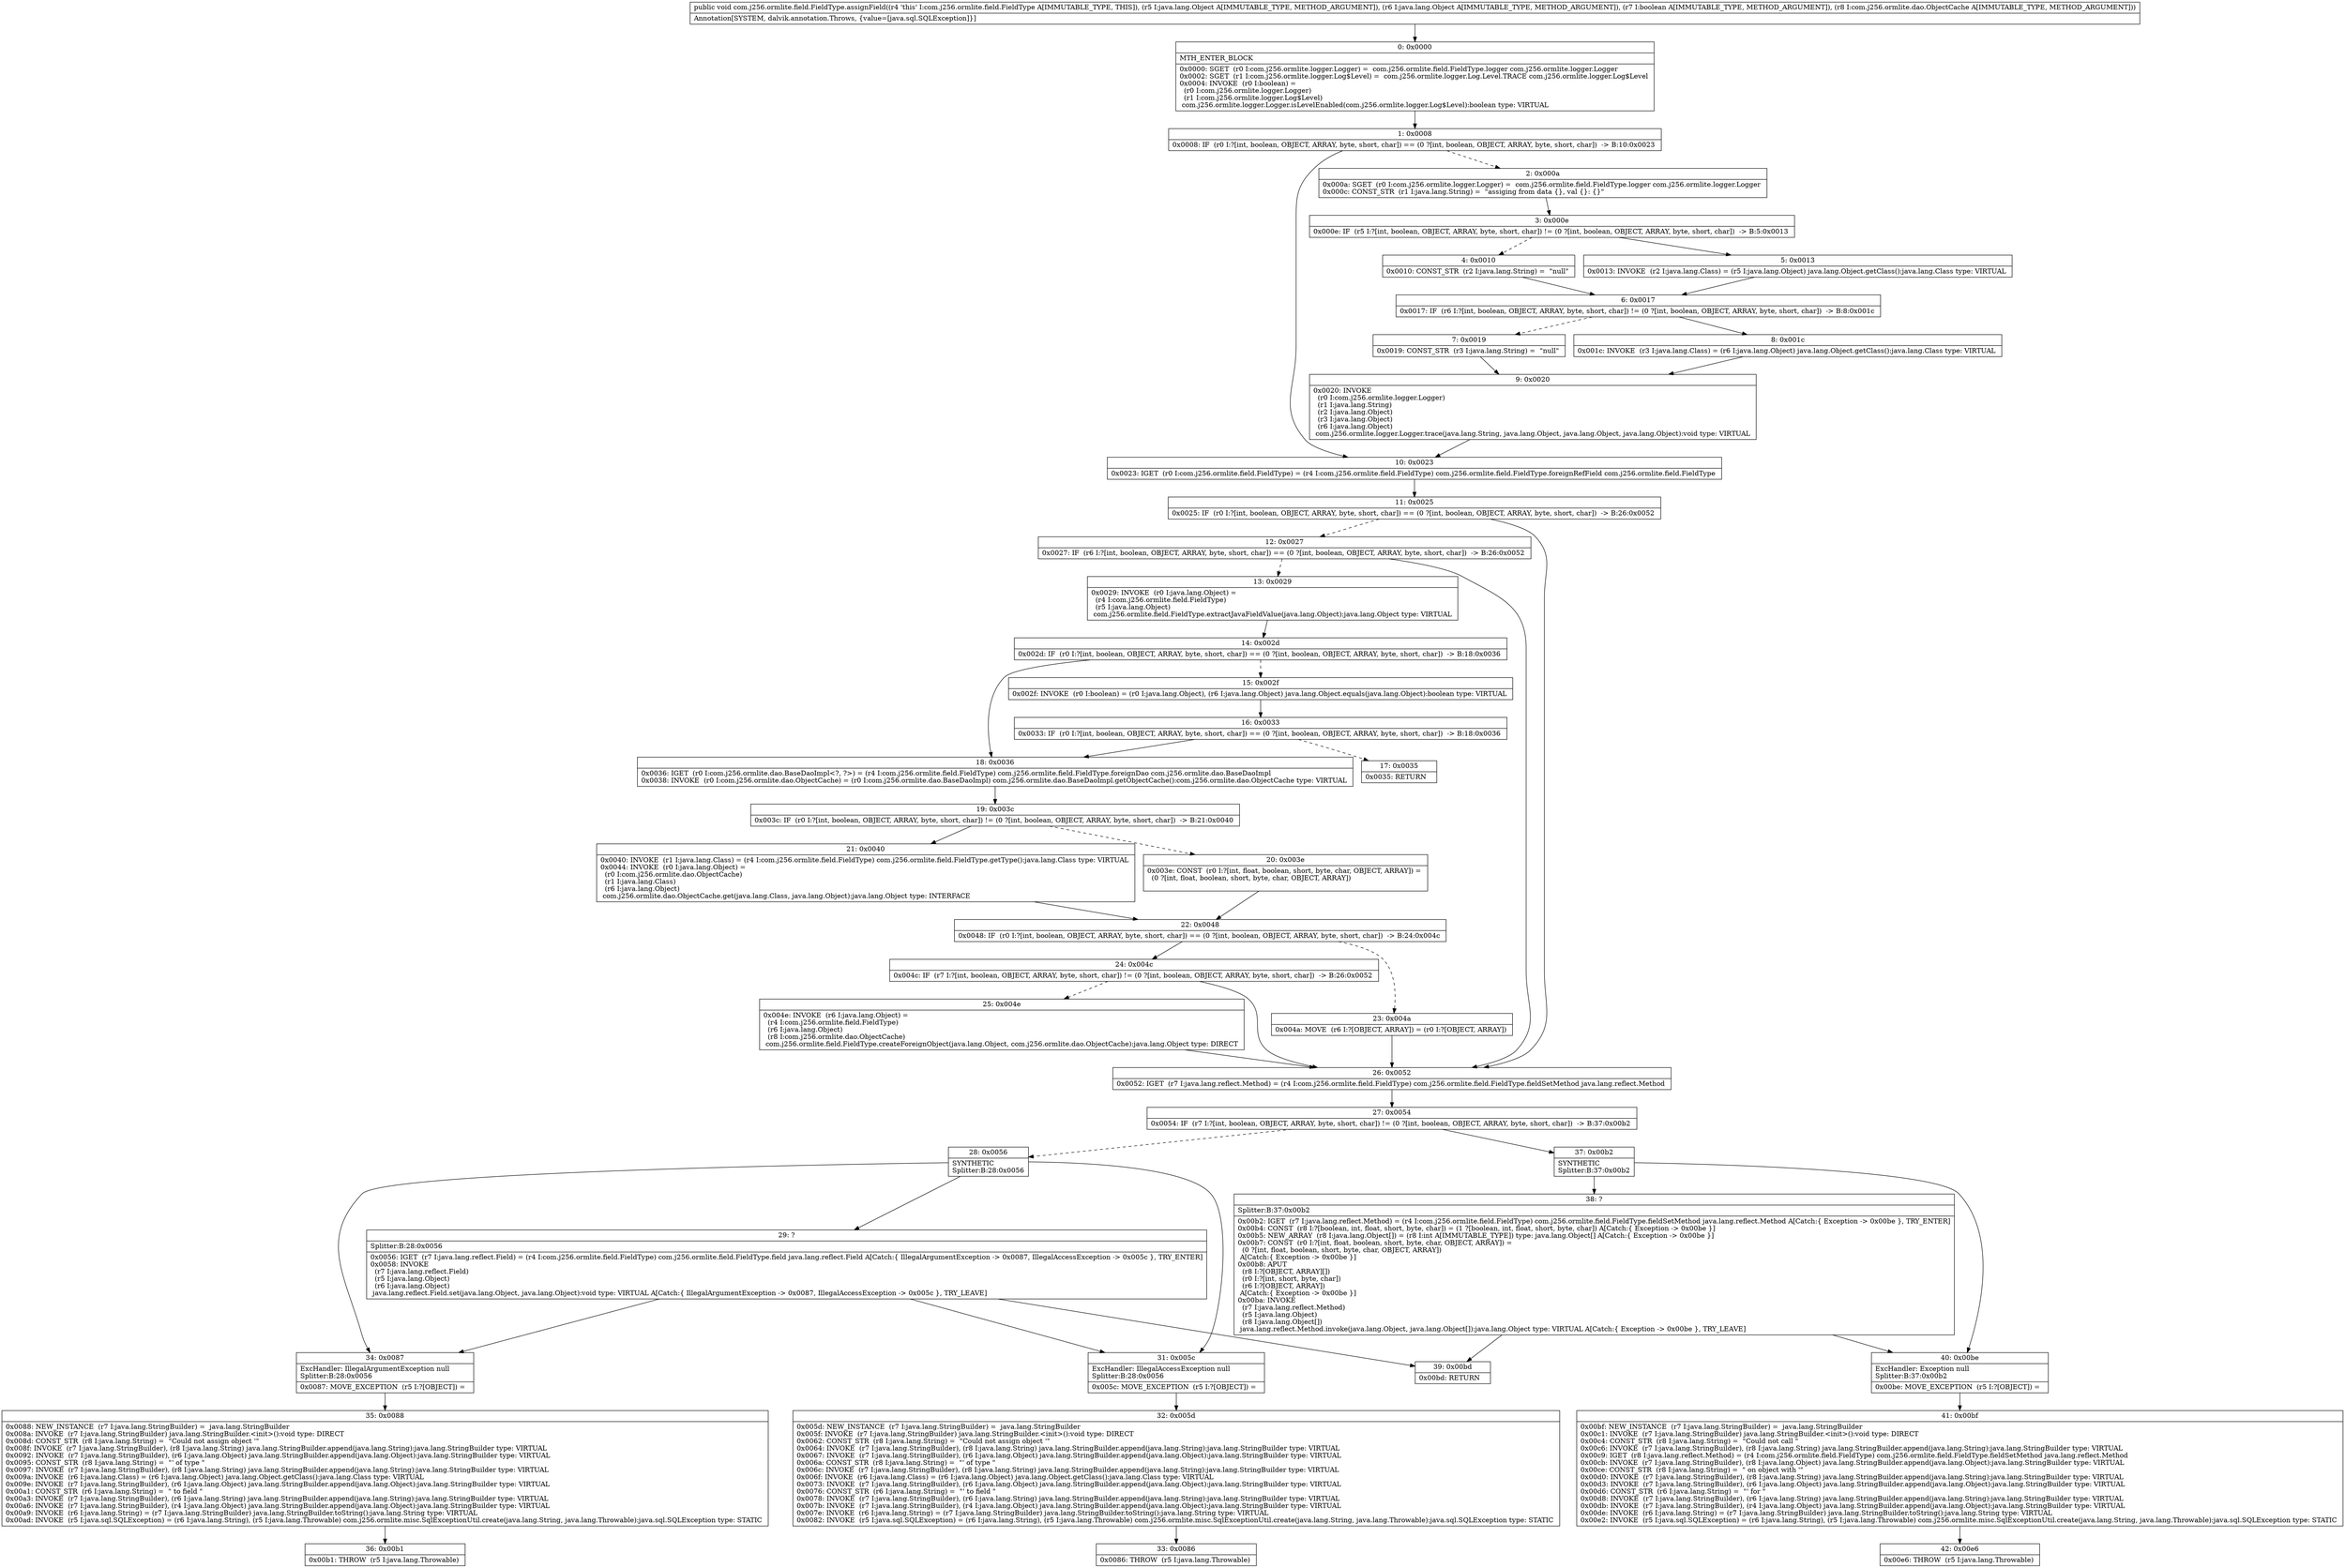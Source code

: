 digraph "CFG forcom.j256.ormlite.field.FieldType.assignField(Ljava\/lang\/Object;Ljava\/lang\/Object;ZLcom\/j256\/ormlite\/dao\/ObjectCache;)V" {
Node_0 [shape=record,label="{0\:\ 0x0000|MTH_ENTER_BLOCK\l|0x0000: SGET  (r0 I:com.j256.ormlite.logger.Logger) =  com.j256.ormlite.field.FieldType.logger com.j256.ormlite.logger.Logger \l0x0002: SGET  (r1 I:com.j256.ormlite.logger.Log$Level) =  com.j256.ormlite.logger.Log.Level.TRACE com.j256.ormlite.logger.Log$Level \l0x0004: INVOKE  (r0 I:boolean) = \l  (r0 I:com.j256.ormlite.logger.Logger)\l  (r1 I:com.j256.ormlite.logger.Log$Level)\l com.j256.ormlite.logger.Logger.isLevelEnabled(com.j256.ormlite.logger.Log$Level):boolean type: VIRTUAL \l}"];
Node_1 [shape=record,label="{1\:\ 0x0008|0x0008: IF  (r0 I:?[int, boolean, OBJECT, ARRAY, byte, short, char]) == (0 ?[int, boolean, OBJECT, ARRAY, byte, short, char])  \-\> B:10:0x0023 \l}"];
Node_2 [shape=record,label="{2\:\ 0x000a|0x000a: SGET  (r0 I:com.j256.ormlite.logger.Logger) =  com.j256.ormlite.field.FieldType.logger com.j256.ormlite.logger.Logger \l0x000c: CONST_STR  (r1 I:java.lang.String) =  \"assiging from data \{\}, val \{\}: \{\}\" \l}"];
Node_3 [shape=record,label="{3\:\ 0x000e|0x000e: IF  (r5 I:?[int, boolean, OBJECT, ARRAY, byte, short, char]) != (0 ?[int, boolean, OBJECT, ARRAY, byte, short, char])  \-\> B:5:0x0013 \l}"];
Node_4 [shape=record,label="{4\:\ 0x0010|0x0010: CONST_STR  (r2 I:java.lang.String) =  \"null\" \l}"];
Node_5 [shape=record,label="{5\:\ 0x0013|0x0013: INVOKE  (r2 I:java.lang.Class) = (r5 I:java.lang.Object) java.lang.Object.getClass():java.lang.Class type: VIRTUAL \l}"];
Node_6 [shape=record,label="{6\:\ 0x0017|0x0017: IF  (r6 I:?[int, boolean, OBJECT, ARRAY, byte, short, char]) != (0 ?[int, boolean, OBJECT, ARRAY, byte, short, char])  \-\> B:8:0x001c \l}"];
Node_7 [shape=record,label="{7\:\ 0x0019|0x0019: CONST_STR  (r3 I:java.lang.String) =  \"null\" \l}"];
Node_8 [shape=record,label="{8\:\ 0x001c|0x001c: INVOKE  (r3 I:java.lang.Class) = (r6 I:java.lang.Object) java.lang.Object.getClass():java.lang.Class type: VIRTUAL \l}"];
Node_9 [shape=record,label="{9\:\ 0x0020|0x0020: INVOKE  \l  (r0 I:com.j256.ormlite.logger.Logger)\l  (r1 I:java.lang.String)\l  (r2 I:java.lang.Object)\l  (r3 I:java.lang.Object)\l  (r6 I:java.lang.Object)\l com.j256.ormlite.logger.Logger.trace(java.lang.String, java.lang.Object, java.lang.Object, java.lang.Object):void type: VIRTUAL \l}"];
Node_10 [shape=record,label="{10\:\ 0x0023|0x0023: IGET  (r0 I:com.j256.ormlite.field.FieldType) = (r4 I:com.j256.ormlite.field.FieldType) com.j256.ormlite.field.FieldType.foreignRefField com.j256.ormlite.field.FieldType \l}"];
Node_11 [shape=record,label="{11\:\ 0x0025|0x0025: IF  (r0 I:?[int, boolean, OBJECT, ARRAY, byte, short, char]) == (0 ?[int, boolean, OBJECT, ARRAY, byte, short, char])  \-\> B:26:0x0052 \l}"];
Node_12 [shape=record,label="{12\:\ 0x0027|0x0027: IF  (r6 I:?[int, boolean, OBJECT, ARRAY, byte, short, char]) == (0 ?[int, boolean, OBJECT, ARRAY, byte, short, char])  \-\> B:26:0x0052 \l}"];
Node_13 [shape=record,label="{13\:\ 0x0029|0x0029: INVOKE  (r0 I:java.lang.Object) = \l  (r4 I:com.j256.ormlite.field.FieldType)\l  (r5 I:java.lang.Object)\l com.j256.ormlite.field.FieldType.extractJavaFieldValue(java.lang.Object):java.lang.Object type: VIRTUAL \l}"];
Node_14 [shape=record,label="{14\:\ 0x002d|0x002d: IF  (r0 I:?[int, boolean, OBJECT, ARRAY, byte, short, char]) == (0 ?[int, boolean, OBJECT, ARRAY, byte, short, char])  \-\> B:18:0x0036 \l}"];
Node_15 [shape=record,label="{15\:\ 0x002f|0x002f: INVOKE  (r0 I:boolean) = (r0 I:java.lang.Object), (r6 I:java.lang.Object) java.lang.Object.equals(java.lang.Object):boolean type: VIRTUAL \l}"];
Node_16 [shape=record,label="{16\:\ 0x0033|0x0033: IF  (r0 I:?[int, boolean, OBJECT, ARRAY, byte, short, char]) == (0 ?[int, boolean, OBJECT, ARRAY, byte, short, char])  \-\> B:18:0x0036 \l}"];
Node_17 [shape=record,label="{17\:\ 0x0035|0x0035: RETURN   \l}"];
Node_18 [shape=record,label="{18\:\ 0x0036|0x0036: IGET  (r0 I:com.j256.ormlite.dao.BaseDaoImpl\<?, ?\>) = (r4 I:com.j256.ormlite.field.FieldType) com.j256.ormlite.field.FieldType.foreignDao com.j256.ormlite.dao.BaseDaoImpl \l0x0038: INVOKE  (r0 I:com.j256.ormlite.dao.ObjectCache) = (r0 I:com.j256.ormlite.dao.BaseDaoImpl) com.j256.ormlite.dao.BaseDaoImpl.getObjectCache():com.j256.ormlite.dao.ObjectCache type: VIRTUAL \l}"];
Node_19 [shape=record,label="{19\:\ 0x003c|0x003c: IF  (r0 I:?[int, boolean, OBJECT, ARRAY, byte, short, char]) != (0 ?[int, boolean, OBJECT, ARRAY, byte, short, char])  \-\> B:21:0x0040 \l}"];
Node_20 [shape=record,label="{20\:\ 0x003e|0x003e: CONST  (r0 I:?[int, float, boolean, short, byte, char, OBJECT, ARRAY]) = \l  (0 ?[int, float, boolean, short, byte, char, OBJECT, ARRAY])\l \l}"];
Node_21 [shape=record,label="{21\:\ 0x0040|0x0040: INVOKE  (r1 I:java.lang.Class) = (r4 I:com.j256.ormlite.field.FieldType) com.j256.ormlite.field.FieldType.getType():java.lang.Class type: VIRTUAL \l0x0044: INVOKE  (r0 I:java.lang.Object) = \l  (r0 I:com.j256.ormlite.dao.ObjectCache)\l  (r1 I:java.lang.Class)\l  (r6 I:java.lang.Object)\l com.j256.ormlite.dao.ObjectCache.get(java.lang.Class, java.lang.Object):java.lang.Object type: INTERFACE \l}"];
Node_22 [shape=record,label="{22\:\ 0x0048|0x0048: IF  (r0 I:?[int, boolean, OBJECT, ARRAY, byte, short, char]) == (0 ?[int, boolean, OBJECT, ARRAY, byte, short, char])  \-\> B:24:0x004c \l}"];
Node_23 [shape=record,label="{23\:\ 0x004a|0x004a: MOVE  (r6 I:?[OBJECT, ARRAY]) = (r0 I:?[OBJECT, ARRAY]) \l}"];
Node_24 [shape=record,label="{24\:\ 0x004c|0x004c: IF  (r7 I:?[int, boolean, OBJECT, ARRAY, byte, short, char]) != (0 ?[int, boolean, OBJECT, ARRAY, byte, short, char])  \-\> B:26:0x0052 \l}"];
Node_25 [shape=record,label="{25\:\ 0x004e|0x004e: INVOKE  (r6 I:java.lang.Object) = \l  (r4 I:com.j256.ormlite.field.FieldType)\l  (r6 I:java.lang.Object)\l  (r8 I:com.j256.ormlite.dao.ObjectCache)\l com.j256.ormlite.field.FieldType.createForeignObject(java.lang.Object, com.j256.ormlite.dao.ObjectCache):java.lang.Object type: DIRECT \l}"];
Node_26 [shape=record,label="{26\:\ 0x0052|0x0052: IGET  (r7 I:java.lang.reflect.Method) = (r4 I:com.j256.ormlite.field.FieldType) com.j256.ormlite.field.FieldType.fieldSetMethod java.lang.reflect.Method \l}"];
Node_27 [shape=record,label="{27\:\ 0x0054|0x0054: IF  (r7 I:?[int, boolean, OBJECT, ARRAY, byte, short, char]) != (0 ?[int, boolean, OBJECT, ARRAY, byte, short, char])  \-\> B:37:0x00b2 \l}"];
Node_28 [shape=record,label="{28\:\ 0x0056|SYNTHETIC\lSplitter:B:28:0x0056\l}"];
Node_29 [shape=record,label="{29\:\ ?|Splitter:B:28:0x0056\l|0x0056: IGET  (r7 I:java.lang.reflect.Field) = (r4 I:com.j256.ormlite.field.FieldType) com.j256.ormlite.field.FieldType.field java.lang.reflect.Field A[Catch:\{ IllegalArgumentException \-\> 0x0087, IllegalAccessException \-\> 0x005c \}, TRY_ENTER]\l0x0058: INVOKE  \l  (r7 I:java.lang.reflect.Field)\l  (r5 I:java.lang.Object)\l  (r6 I:java.lang.Object)\l java.lang.reflect.Field.set(java.lang.Object, java.lang.Object):void type: VIRTUAL A[Catch:\{ IllegalArgumentException \-\> 0x0087, IllegalAccessException \-\> 0x005c \}, TRY_LEAVE]\l}"];
Node_31 [shape=record,label="{31\:\ 0x005c|ExcHandler: IllegalAccessException null\lSplitter:B:28:0x0056\l|0x005c: MOVE_EXCEPTION  (r5 I:?[OBJECT]) =  \l}"];
Node_32 [shape=record,label="{32\:\ 0x005d|0x005d: NEW_INSTANCE  (r7 I:java.lang.StringBuilder) =  java.lang.StringBuilder \l0x005f: INVOKE  (r7 I:java.lang.StringBuilder) java.lang.StringBuilder.\<init\>():void type: DIRECT \l0x0062: CONST_STR  (r8 I:java.lang.String) =  \"Could not assign object '\" \l0x0064: INVOKE  (r7 I:java.lang.StringBuilder), (r8 I:java.lang.String) java.lang.StringBuilder.append(java.lang.String):java.lang.StringBuilder type: VIRTUAL \l0x0067: INVOKE  (r7 I:java.lang.StringBuilder), (r6 I:java.lang.Object) java.lang.StringBuilder.append(java.lang.Object):java.lang.StringBuilder type: VIRTUAL \l0x006a: CONST_STR  (r8 I:java.lang.String) =  \"' of type \" \l0x006c: INVOKE  (r7 I:java.lang.StringBuilder), (r8 I:java.lang.String) java.lang.StringBuilder.append(java.lang.String):java.lang.StringBuilder type: VIRTUAL \l0x006f: INVOKE  (r6 I:java.lang.Class) = (r6 I:java.lang.Object) java.lang.Object.getClass():java.lang.Class type: VIRTUAL \l0x0073: INVOKE  (r7 I:java.lang.StringBuilder), (r6 I:java.lang.Object) java.lang.StringBuilder.append(java.lang.Object):java.lang.StringBuilder type: VIRTUAL \l0x0076: CONST_STR  (r6 I:java.lang.String) =  \"' to field \" \l0x0078: INVOKE  (r7 I:java.lang.StringBuilder), (r6 I:java.lang.String) java.lang.StringBuilder.append(java.lang.String):java.lang.StringBuilder type: VIRTUAL \l0x007b: INVOKE  (r7 I:java.lang.StringBuilder), (r4 I:java.lang.Object) java.lang.StringBuilder.append(java.lang.Object):java.lang.StringBuilder type: VIRTUAL \l0x007e: INVOKE  (r6 I:java.lang.String) = (r7 I:java.lang.StringBuilder) java.lang.StringBuilder.toString():java.lang.String type: VIRTUAL \l0x0082: INVOKE  (r5 I:java.sql.SQLException) = (r6 I:java.lang.String), (r5 I:java.lang.Throwable) com.j256.ormlite.misc.SqlExceptionUtil.create(java.lang.String, java.lang.Throwable):java.sql.SQLException type: STATIC \l}"];
Node_33 [shape=record,label="{33\:\ 0x0086|0x0086: THROW  (r5 I:java.lang.Throwable) \l}"];
Node_34 [shape=record,label="{34\:\ 0x0087|ExcHandler: IllegalArgumentException null\lSplitter:B:28:0x0056\l|0x0087: MOVE_EXCEPTION  (r5 I:?[OBJECT]) =  \l}"];
Node_35 [shape=record,label="{35\:\ 0x0088|0x0088: NEW_INSTANCE  (r7 I:java.lang.StringBuilder) =  java.lang.StringBuilder \l0x008a: INVOKE  (r7 I:java.lang.StringBuilder) java.lang.StringBuilder.\<init\>():void type: DIRECT \l0x008d: CONST_STR  (r8 I:java.lang.String) =  \"Could not assign object '\" \l0x008f: INVOKE  (r7 I:java.lang.StringBuilder), (r8 I:java.lang.String) java.lang.StringBuilder.append(java.lang.String):java.lang.StringBuilder type: VIRTUAL \l0x0092: INVOKE  (r7 I:java.lang.StringBuilder), (r6 I:java.lang.Object) java.lang.StringBuilder.append(java.lang.Object):java.lang.StringBuilder type: VIRTUAL \l0x0095: CONST_STR  (r8 I:java.lang.String) =  \"' of type \" \l0x0097: INVOKE  (r7 I:java.lang.StringBuilder), (r8 I:java.lang.String) java.lang.StringBuilder.append(java.lang.String):java.lang.StringBuilder type: VIRTUAL \l0x009a: INVOKE  (r6 I:java.lang.Class) = (r6 I:java.lang.Object) java.lang.Object.getClass():java.lang.Class type: VIRTUAL \l0x009e: INVOKE  (r7 I:java.lang.StringBuilder), (r6 I:java.lang.Object) java.lang.StringBuilder.append(java.lang.Object):java.lang.StringBuilder type: VIRTUAL \l0x00a1: CONST_STR  (r6 I:java.lang.String) =  \" to field \" \l0x00a3: INVOKE  (r7 I:java.lang.StringBuilder), (r6 I:java.lang.String) java.lang.StringBuilder.append(java.lang.String):java.lang.StringBuilder type: VIRTUAL \l0x00a6: INVOKE  (r7 I:java.lang.StringBuilder), (r4 I:java.lang.Object) java.lang.StringBuilder.append(java.lang.Object):java.lang.StringBuilder type: VIRTUAL \l0x00a9: INVOKE  (r6 I:java.lang.String) = (r7 I:java.lang.StringBuilder) java.lang.StringBuilder.toString():java.lang.String type: VIRTUAL \l0x00ad: INVOKE  (r5 I:java.sql.SQLException) = (r6 I:java.lang.String), (r5 I:java.lang.Throwable) com.j256.ormlite.misc.SqlExceptionUtil.create(java.lang.String, java.lang.Throwable):java.sql.SQLException type: STATIC \l}"];
Node_36 [shape=record,label="{36\:\ 0x00b1|0x00b1: THROW  (r5 I:java.lang.Throwable) \l}"];
Node_37 [shape=record,label="{37\:\ 0x00b2|SYNTHETIC\lSplitter:B:37:0x00b2\l}"];
Node_38 [shape=record,label="{38\:\ ?|Splitter:B:37:0x00b2\l|0x00b2: IGET  (r7 I:java.lang.reflect.Method) = (r4 I:com.j256.ormlite.field.FieldType) com.j256.ormlite.field.FieldType.fieldSetMethod java.lang.reflect.Method A[Catch:\{ Exception \-\> 0x00be \}, TRY_ENTER]\l0x00b4: CONST  (r8 I:?[boolean, int, float, short, byte, char]) = (1 ?[boolean, int, float, short, byte, char]) A[Catch:\{ Exception \-\> 0x00be \}]\l0x00b5: NEW_ARRAY  (r8 I:java.lang.Object[]) = (r8 I:int A[IMMUTABLE_TYPE]) type: java.lang.Object[] A[Catch:\{ Exception \-\> 0x00be \}]\l0x00b7: CONST  (r0 I:?[int, float, boolean, short, byte, char, OBJECT, ARRAY]) = \l  (0 ?[int, float, boolean, short, byte, char, OBJECT, ARRAY])\l A[Catch:\{ Exception \-\> 0x00be \}]\l0x00b8: APUT  \l  (r8 I:?[OBJECT, ARRAY][])\l  (r0 I:?[int, short, byte, char])\l  (r6 I:?[OBJECT, ARRAY])\l A[Catch:\{ Exception \-\> 0x00be \}]\l0x00ba: INVOKE  \l  (r7 I:java.lang.reflect.Method)\l  (r5 I:java.lang.Object)\l  (r8 I:java.lang.Object[])\l java.lang.reflect.Method.invoke(java.lang.Object, java.lang.Object[]):java.lang.Object type: VIRTUAL A[Catch:\{ Exception \-\> 0x00be \}, TRY_LEAVE]\l}"];
Node_39 [shape=record,label="{39\:\ 0x00bd|0x00bd: RETURN   \l}"];
Node_40 [shape=record,label="{40\:\ 0x00be|ExcHandler: Exception null\lSplitter:B:37:0x00b2\l|0x00be: MOVE_EXCEPTION  (r5 I:?[OBJECT]) =  \l}"];
Node_41 [shape=record,label="{41\:\ 0x00bf|0x00bf: NEW_INSTANCE  (r7 I:java.lang.StringBuilder) =  java.lang.StringBuilder \l0x00c1: INVOKE  (r7 I:java.lang.StringBuilder) java.lang.StringBuilder.\<init\>():void type: DIRECT \l0x00c4: CONST_STR  (r8 I:java.lang.String) =  \"Could not call \" \l0x00c6: INVOKE  (r7 I:java.lang.StringBuilder), (r8 I:java.lang.String) java.lang.StringBuilder.append(java.lang.String):java.lang.StringBuilder type: VIRTUAL \l0x00c9: IGET  (r8 I:java.lang.reflect.Method) = (r4 I:com.j256.ormlite.field.FieldType) com.j256.ormlite.field.FieldType.fieldSetMethod java.lang.reflect.Method \l0x00cb: INVOKE  (r7 I:java.lang.StringBuilder), (r8 I:java.lang.Object) java.lang.StringBuilder.append(java.lang.Object):java.lang.StringBuilder type: VIRTUAL \l0x00ce: CONST_STR  (r8 I:java.lang.String) =  \" on object with '\" \l0x00d0: INVOKE  (r7 I:java.lang.StringBuilder), (r8 I:java.lang.String) java.lang.StringBuilder.append(java.lang.String):java.lang.StringBuilder type: VIRTUAL \l0x00d3: INVOKE  (r7 I:java.lang.StringBuilder), (r6 I:java.lang.Object) java.lang.StringBuilder.append(java.lang.Object):java.lang.StringBuilder type: VIRTUAL \l0x00d6: CONST_STR  (r6 I:java.lang.String) =  \"' for \" \l0x00d8: INVOKE  (r7 I:java.lang.StringBuilder), (r6 I:java.lang.String) java.lang.StringBuilder.append(java.lang.String):java.lang.StringBuilder type: VIRTUAL \l0x00db: INVOKE  (r7 I:java.lang.StringBuilder), (r4 I:java.lang.Object) java.lang.StringBuilder.append(java.lang.Object):java.lang.StringBuilder type: VIRTUAL \l0x00de: INVOKE  (r6 I:java.lang.String) = (r7 I:java.lang.StringBuilder) java.lang.StringBuilder.toString():java.lang.String type: VIRTUAL \l0x00e2: INVOKE  (r5 I:java.sql.SQLException) = (r6 I:java.lang.String), (r5 I:java.lang.Throwable) com.j256.ormlite.misc.SqlExceptionUtil.create(java.lang.String, java.lang.Throwable):java.sql.SQLException type: STATIC \l}"];
Node_42 [shape=record,label="{42\:\ 0x00e6|0x00e6: THROW  (r5 I:java.lang.Throwable) \l}"];
MethodNode[shape=record,label="{public void com.j256.ormlite.field.FieldType.assignField((r4 'this' I:com.j256.ormlite.field.FieldType A[IMMUTABLE_TYPE, THIS]), (r5 I:java.lang.Object A[IMMUTABLE_TYPE, METHOD_ARGUMENT]), (r6 I:java.lang.Object A[IMMUTABLE_TYPE, METHOD_ARGUMENT]), (r7 I:boolean A[IMMUTABLE_TYPE, METHOD_ARGUMENT]), (r8 I:com.j256.ormlite.dao.ObjectCache A[IMMUTABLE_TYPE, METHOD_ARGUMENT]))  | Annotation[SYSTEM, dalvik.annotation.Throws, \{value=[java.sql.SQLException]\}]\l}"];
MethodNode -> Node_0;
Node_0 -> Node_1;
Node_1 -> Node_2[style=dashed];
Node_1 -> Node_10;
Node_2 -> Node_3;
Node_3 -> Node_4[style=dashed];
Node_3 -> Node_5;
Node_4 -> Node_6;
Node_5 -> Node_6;
Node_6 -> Node_7[style=dashed];
Node_6 -> Node_8;
Node_7 -> Node_9;
Node_8 -> Node_9;
Node_9 -> Node_10;
Node_10 -> Node_11;
Node_11 -> Node_12[style=dashed];
Node_11 -> Node_26;
Node_12 -> Node_13[style=dashed];
Node_12 -> Node_26;
Node_13 -> Node_14;
Node_14 -> Node_15[style=dashed];
Node_14 -> Node_18;
Node_15 -> Node_16;
Node_16 -> Node_17[style=dashed];
Node_16 -> Node_18;
Node_18 -> Node_19;
Node_19 -> Node_20[style=dashed];
Node_19 -> Node_21;
Node_20 -> Node_22;
Node_21 -> Node_22;
Node_22 -> Node_23[style=dashed];
Node_22 -> Node_24;
Node_23 -> Node_26;
Node_24 -> Node_25[style=dashed];
Node_24 -> Node_26;
Node_25 -> Node_26;
Node_26 -> Node_27;
Node_27 -> Node_28[style=dashed];
Node_27 -> Node_37;
Node_28 -> Node_29;
Node_28 -> Node_34;
Node_28 -> Node_31;
Node_29 -> Node_34;
Node_29 -> Node_31;
Node_29 -> Node_39;
Node_31 -> Node_32;
Node_32 -> Node_33;
Node_34 -> Node_35;
Node_35 -> Node_36;
Node_37 -> Node_38;
Node_37 -> Node_40;
Node_38 -> Node_39;
Node_38 -> Node_40;
Node_40 -> Node_41;
Node_41 -> Node_42;
}

